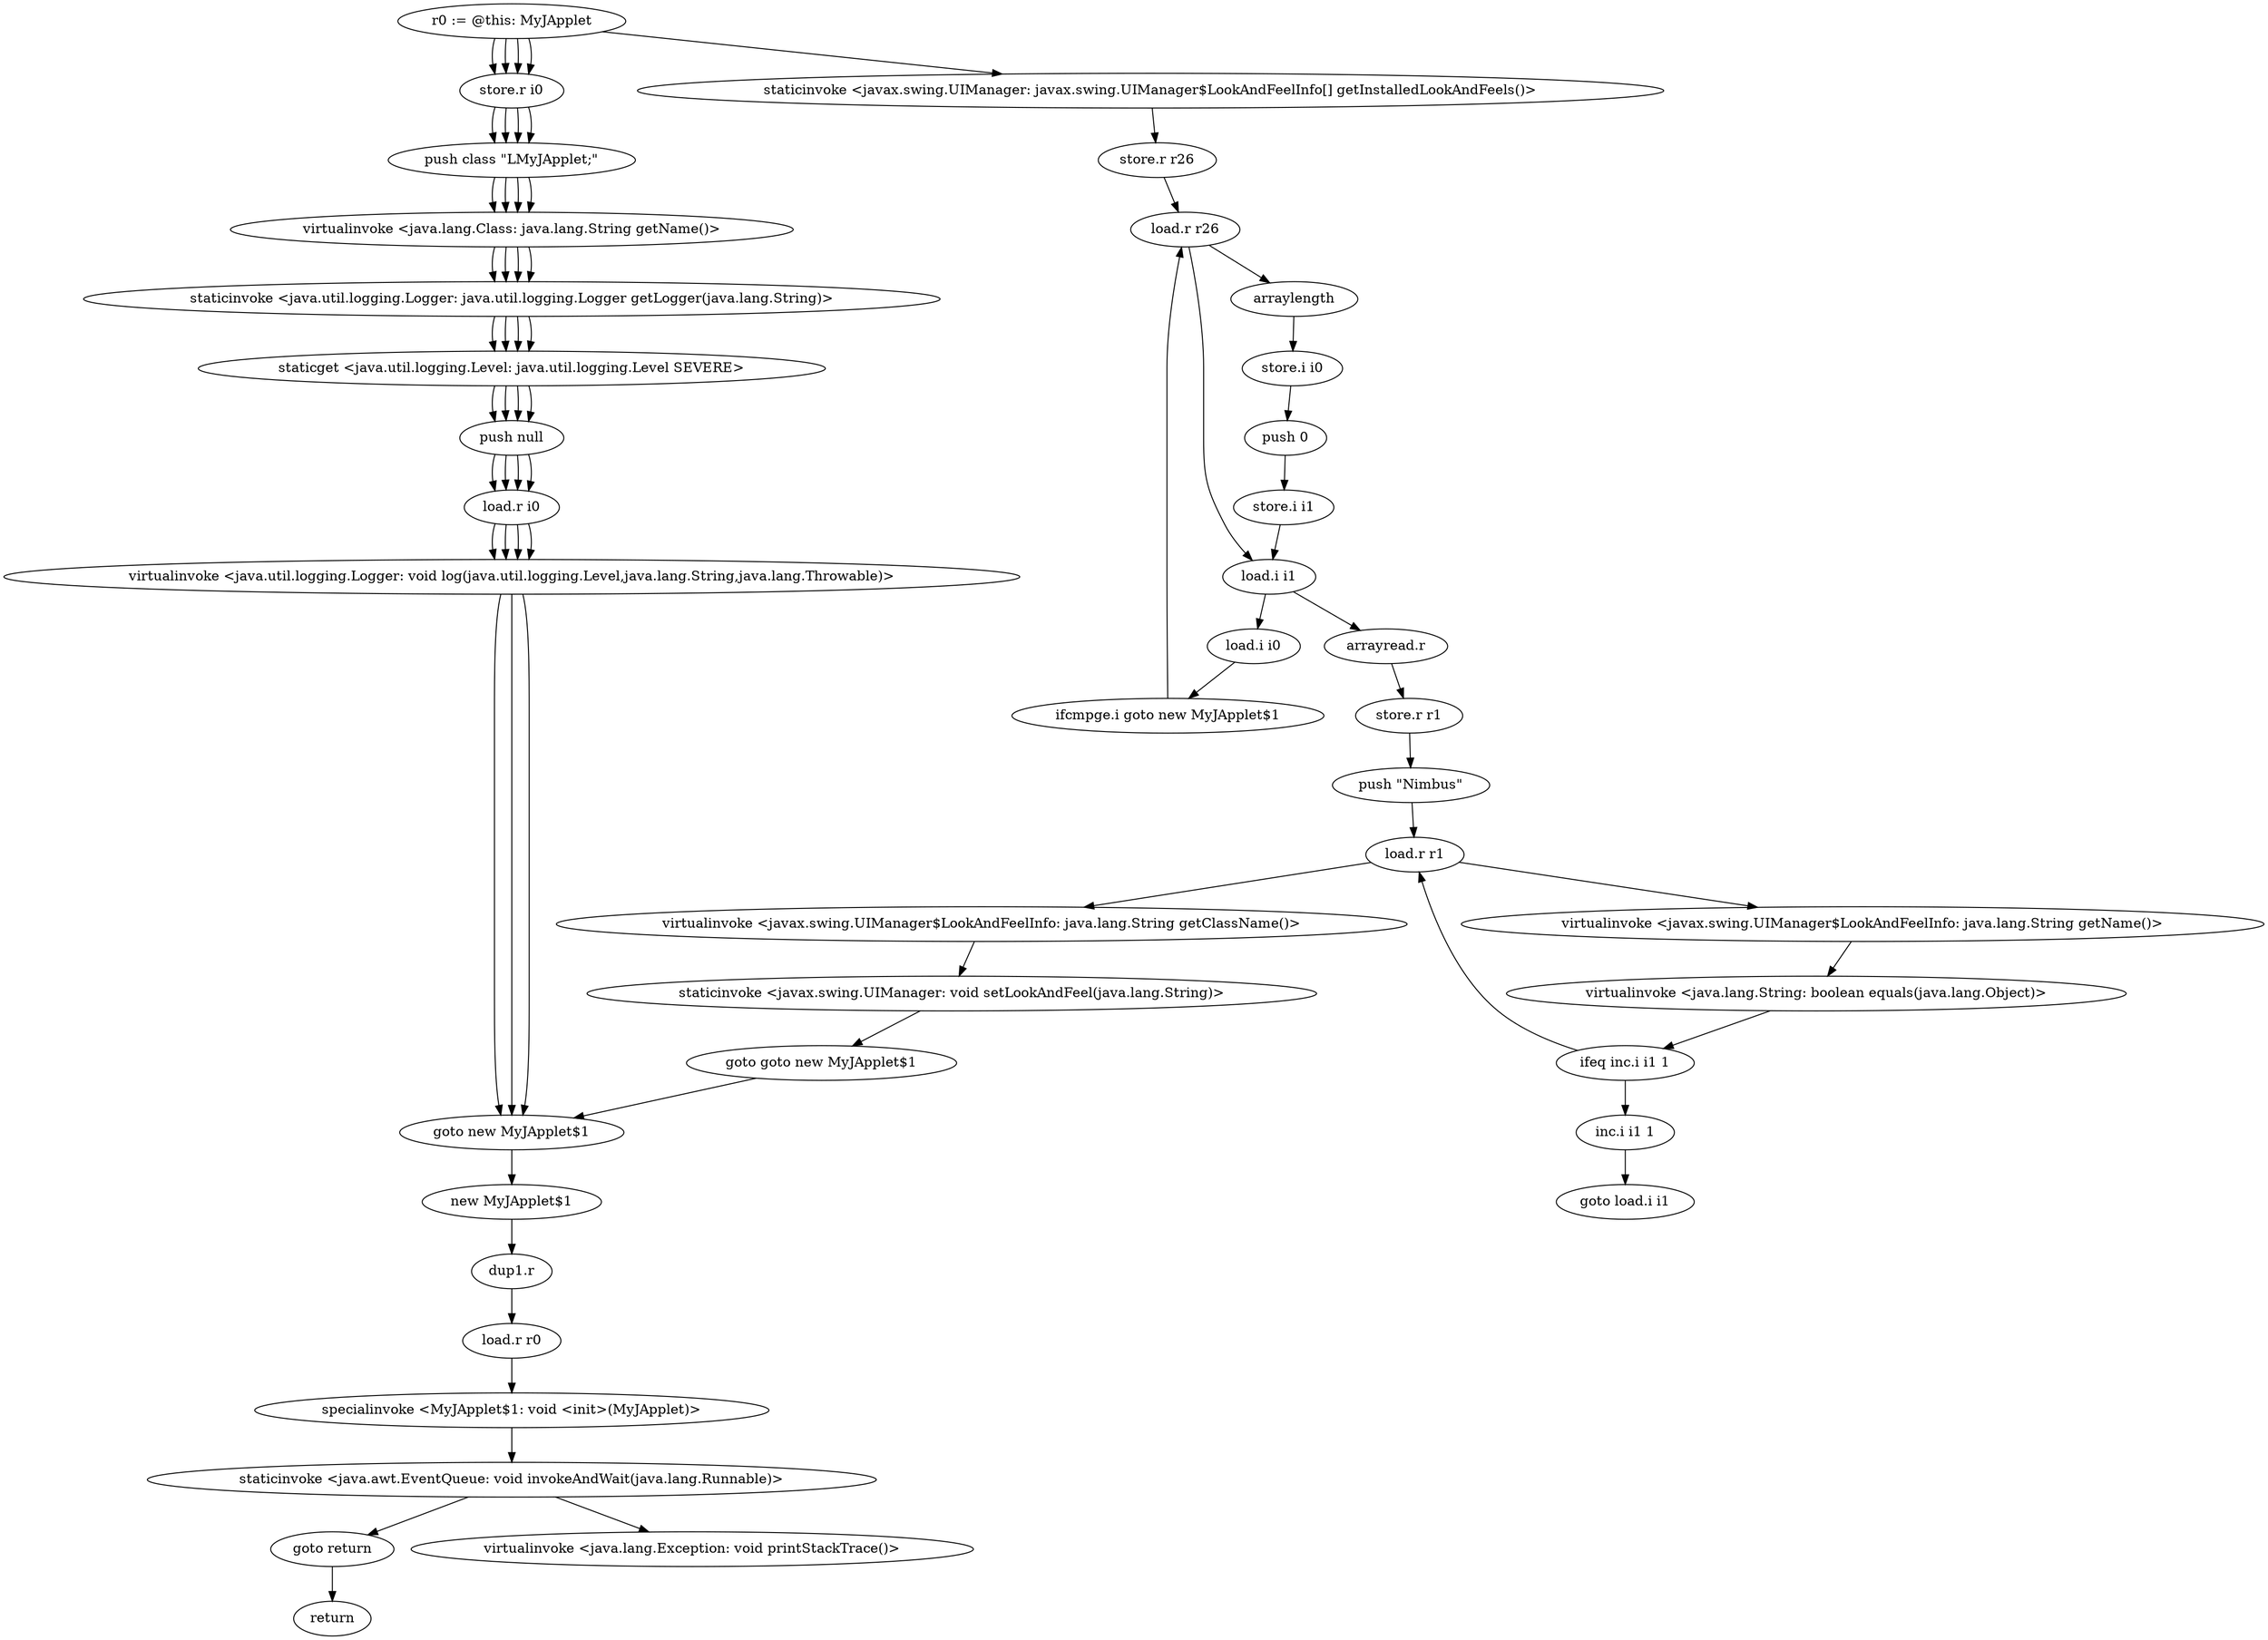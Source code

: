 digraph "" {
    "r0 := @this: MyJApplet"
    "store.r i0"
    "r0 := @this: MyJApplet"->"store.r i0";
    "push class \"LMyJApplet;\""
    "store.r i0"->"push class \"LMyJApplet;\"";
    "virtualinvoke <java.lang.Class: java.lang.String getName()>"
    "push class \"LMyJApplet;\""->"virtualinvoke <java.lang.Class: java.lang.String getName()>";
    "staticinvoke <java.util.logging.Logger: java.util.logging.Logger getLogger(java.lang.String)>"
    "virtualinvoke <java.lang.Class: java.lang.String getName()>"->"staticinvoke <java.util.logging.Logger: java.util.logging.Logger getLogger(java.lang.String)>";
    "staticget <java.util.logging.Level: java.util.logging.Level SEVERE>"
    "staticinvoke <java.util.logging.Logger: java.util.logging.Logger getLogger(java.lang.String)>"->"staticget <java.util.logging.Level: java.util.logging.Level SEVERE>";
    "push null"
    "staticget <java.util.logging.Level: java.util.logging.Level SEVERE>"->"push null";
    "load.r i0"
    "push null"->"load.r i0";
    "virtualinvoke <java.util.logging.Logger: void log(java.util.logging.Level,java.lang.String,java.lang.Throwable)>"
    "load.r i0"->"virtualinvoke <java.util.logging.Logger: void log(java.util.logging.Level,java.lang.String,java.lang.Throwable)>";
    "goto new MyJApplet$1"
    "virtualinvoke <java.util.logging.Logger: void log(java.util.logging.Level,java.lang.String,java.lang.Throwable)>"->"goto new MyJApplet$1";
    "new MyJApplet$1"
    "goto new MyJApplet$1"->"new MyJApplet$1";
    "dup1.r"
    "new MyJApplet$1"->"dup1.r";
    "load.r r0"
    "dup1.r"->"load.r r0";
    "specialinvoke <MyJApplet$1: void <init>(MyJApplet)>"
    "load.r r0"->"specialinvoke <MyJApplet$1: void <init>(MyJApplet)>";
    "staticinvoke <java.awt.EventQueue: void invokeAndWait(java.lang.Runnable)>"
    "specialinvoke <MyJApplet$1: void <init>(MyJApplet)>"->"staticinvoke <java.awt.EventQueue: void invokeAndWait(java.lang.Runnable)>";
    "goto return"
    "staticinvoke <java.awt.EventQueue: void invokeAndWait(java.lang.Runnable)>"->"goto return";
    "return"
    "goto return"->"return";
    "virtualinvoke <java.lang.Exception: void printStackTrace()>"
    "staticinvoke <java.awt.EventQueue: void invokeAndWait(java.lang.Runnable)>"->"virtualinvoke <java.lang.Exception: void printStackTrace()>";
    "r0 := @this: MyJApplet"->"store.r i0";
    "store.r i0"->"push class \"LMyJApplet;\"";
    "push class \"LMyJApplet;\""->"virtualinvoke <java.lang.Class: java.lang.String getName()>";
    "virtualinvoke <java.lang.Class: java.lang.String getName()>"->"staticinvoke <java.util.logging.Logger: java.util.logging.Logger getLogger(java.lang.String)>";
    "staticinvoke <java.util.logging.Logger: java.util.logging.Logger getLogger(java.lang.String)>"->"staticget <java.util.logging.Level: java.util.logging.Level SEVERE>";
    "staticget <java.util.logging.Level: java.util.logging.Level SEVERE>"->"push null";
    "push null"->"load.r i0";
    "load.r i0"->"virtualinvoke <java.util.logging.Logger: void log(java.util.logging.Level,java.lang.String,java.lang.Throwable)>";
    "virtualinvoke <java.util.logging.Logger: void log(java.util.logging.Level,java.lang.String,java.lang.Throwable)>"->"goto new MyJApplet$1";
    "r0 := @this: MyJApplet"->"store.r i0";
    "store.r i0"->"push class \"LMyJApplet;\"";
    "push class \"LMyJApplet;\""->"virtualinvoke <java.lang.Class: java.lang.String getName()>";
    "virtualinvoke <java.lang.Class: java.lang.String getName()>"->"staticinvoke <java.util.logging.Logger: java.util.logging.Logger getLogger(java.lang.String)>";
    "staticinvoke <java.util.logging.Logger: java.util.logging.Logger getLogger(java.lang.String)>"->"staticget <java.util.logging.Level: java.util.logging.Level SEVERE>";
    "staticget <java.util.logging.Level: java.util.logging.Level SEVERE>"->"push null";
    "push null"->"load.r i0";
    "load.r i0"->"virtualinvoke <java.util.logging.Logger: void log(java.util.logging.Level,java.lang.String,java.lang.Throwable)>";
    "virtualinvoke <java.util.logging.Logger: void log(java.util.logging.Level,java.lang.String,java.lang.Throwable)>"->"goto new MyJApplet$1";
    "r0 := @this: MyJApplet"->"store.r i0";
    "store.r i0"->"push class \"LMyJApplet;\"";
    "push class \"LMyJApplet;\""->"virtualinvoke <java.lang.Class: java.lang.String getName()>";
    "virtualinvoke <java.lang.Class: java.lang.String getName()>"->"staticinvoke <java.util.logging.Logger: java.util.logging.Logger getLogger(java.lang.String)>";
    "staticinvoke <java.util.logging.Logger: java.util.logging.Logger getLogger(java.lang.String)>"->"staticget <java.util.logging.Level: java.util.logging.Level SEVERE>";
    "staticget <java.util.logging.Level: java.util.logging.Level SEVERE>"->"push null";
    "push null"->"load.r i0";
    "load.r i0"->"virtualinvoke <java.util.logging.Logger: void log(java.util.logging.Level,java.lang.String,java.lang.Throwable)>";
    "staticinvoke <javax.swing.UIManager: javax.swing.UIManager$LookAndFeelInfo[] getInstalledLookAndFeels()>"
    "r0 := @this: MyJApplet"->"staticinvoke <javax.swing.UIManager: javax.swing.UIManager$LookAndFeelInfo[] getInstalledLookAndFeels()>";
    "store.r r26"
    "staticinvoke <javax.swing.UIManager: javax.swing.UIManager$LookAndFeelInfo[] getInstalledLookAndFeels()>"->"store.r r26";
    "load.r r26"
    "store.r r26"->"load.r r26";
    "arraylength"
    "load.r r26"->"arraylength";
    "store.i i0"
    "arraylength"->"store.i i0";
    "push 0"
    "store.i i0"->"push 0";
    "store.i i1"
    "push 0"->"store.i i1";
    "load.i i1"
    "store.i i1"->"load.i i1";
    "load.i i0"
    "load.i i1"->"load.i i0";
    "ifcmpge.i goto new MyJApplet$1"
    "load.i i0"->"ifcmpge.i goto new MyJApplet$1";
    "ifcmpge.i goto new MyJApplet$1"->"load.r r26";
    "load.r r26"->"load.i i1";
    "arrayread.r"
    "load.i i1"->"arrayread.r";
    "store.r r1"
    "arrayread.r"->"store.r r1";
    "push \"Nimbus\""
    "store.r r1"->"push \"Nimbus\"";
    "load.r r1"
    "push \"Nimbus\""->"load.r r1";
    "virtualinvoke <javax.swing.UIManager$LookAndFeelInfo: java.lang.String getName()>"
    "load.r r1"->"virtualinvoke <javax.swing.UIManager$LookAndFeelInfo: java.lang.String getName()>";
    "virtualinvoke <java.lang.String: boolean equals(java.lang.Object)>"
    "virtualinvoke <javax.swing.UIManager$LookAndFeelInfo: java.lang.String getName()>"->"virtualinvoke <java.lang.String: boolean equals(java.lang.Object)>";
    "ifeq inc.i i1 1"
    "virtualinvoke <java.lang.String: boolean equals(java.lang.Object)>"->"ifeq inc.i i1 1";
    "ifeq inc.i i1 1"->"load.r r1";
    "virtualinvoke <javax.swing.UIManager$LookAndFeelInfo: java.lang.String getClassName()>"
    "load.r r1"->"virtualinvoke <javax.swing.UIManager$LookAndFeelInfo: java.lang.String getClassName()>";
    "staticinvoke <javax.swing.UIManager: void setLookAndFeel(java.lang.String)>"
    "virtualinvoke <javax.swing.UIManager$LookAndFeelInfo: java.lang.String getClassName()>"->"staticinvoke <javax.swing.UIManager: void setLookAndFeel(java.lang.String)>";
    "goto goto new MyJApplet$1"
    "staticinvoke <javax.swing.UIManager: void setLookAndFeel(java.lang.String)>"->"goto goto new MyJApplet$1";
    "goto goto new MyJApplet$1"->"goto new MyJApplet$1";
    "inc.i i1 1"
    "ifeq inc.i i1 1"->"inc.i i1 1";
    "goto load.i i1"
    "inc.i i1 1"->"goto load.i i1";
}
